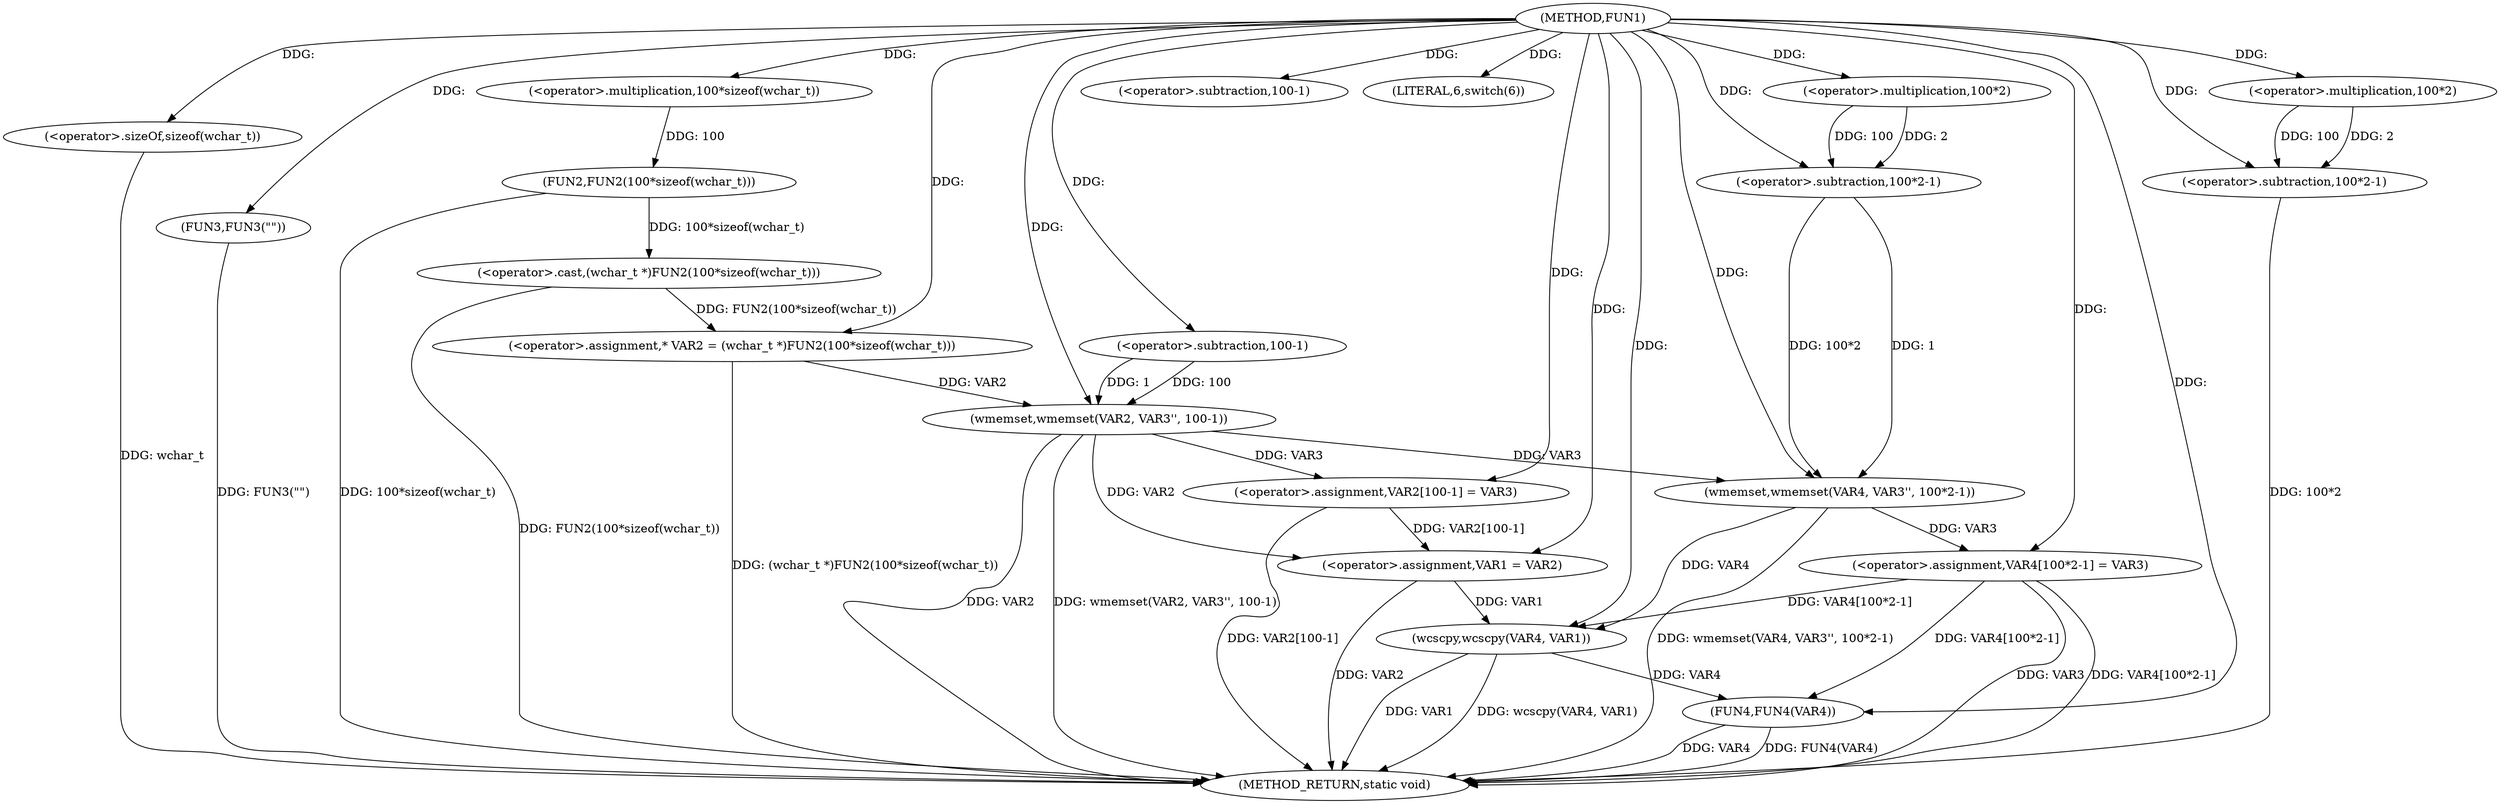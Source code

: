 digraph FUN1 {  
"1000100" [label = "(METHOD,FUN1)" ]
"1000162" [label = "(METHOD_RETURN,static void)" ]
"1000104" [label = "(<operator>.assignment,* VAR2 = (wchar_t *)FUN2(100*sizeof(wchar_t)))" ]
"1000106" [label = "(<operator>.cast,(wchar_t *)FUN2(100*sizeof(wchar_t)))" ]
"1000108" [label = "(FUN2,FUN2(100*sizeof(wchar_t)))" ]
"1000109" [label = "(<operator>.multiplication,100*sizeof(wchar_t))" ]
"1000111" [label = "(<operator>.sizeOf,sizeof(wchar_t))" ]
"1000113" [label = "(wmemset,wmemset(VAR2, VAR3'', 100-1))" ]
"1000116" [label = "(<operator>.subtraction,100-1)" ]
"1000119" [label = "(<operator>.assignment,VAR2[100-1] = VAR3)" ]
"1000122" [label = "(<operator>.subtraction,100-1)" ]
"1000127" [label = "(LITERAL,6,switch(6))" ]
"1000130" [label = "(<operator>.assignment,VAR1 = VAR2)" ]
"1000135" [label = "(FUN3,FUN3(\"\"))" ]
"1000140" [label = "(wmemset,wmemset(VAR4, VAR3'', 100*2-1))" ]
"1000143" [label = "(<operator>.subtraction,100*2-1)" ]
"1000144" [label = "(<operator>.multiplication,100*2)" ]
"1000148" [label = "(<operator>.assignment,VAR4[100*2-1] = VAR3)" ]
"1000151" [label = "(<operator>.subtraction,100*2-1)" ]
"1000152" [label = "(<operator>.multiplication,100*2)" ]
"1000157" [label = "(wcscpy,wcscpy(VAR4, VAR1))" ]
"1000160" [label = "(FUN4,FUN4(VAR4))" ]
  "1000157" -> "1000162"  [ label = "DDG: VAR1"] 
  "1000106" -> "1000162"  [ label = "DDG: FUN2(100*sizeof(wchar_t))"] 
  "1000157" -> "1000162"  [ label = "DDG: wcscpy(VAR4, VAR1)"] 
  "1000130" -> "1000162"  [ label = "DDG: VAR2"] 
  "1000111" -> "1000162"  [ label = "DDG: wchar_t"] 
  "1000148" -> "1000162"  [ label = "DDG: VAR3"] 
  "1000113" -> "1000162"  [ label = "DDG: VAR2"] 
  "1000160" -> "1000162"  [ label = "DDG: FUN4(VAR4)"] 
  "1000140" -> "1000162"  [ label = "DDG: wmemset(VAR4, VAR3'', 100*2-1)"] 
  "1000151" -> "1000162"  [ label = "DDG: 100*2"] 
  "1000148" -> "1000162"  [ label = "DDG: VAR4[100*2-1]"] 
  "1000135" -> "1000162"  [ label = "DDG: FUN3(\"\")"] 
  "1000113" -> "1000162"  [ label = "DDG: wmemset(VAR2, VAR3'', 100-1)"] 
  "1000119" -> "1000162"  [ label = "DDG: VAR2[100-1]"] 
  "1000160" -> "1000162"  [ label = "DDG: VAR4"] 
  "1000104" -> "1000162"  [ label = "DDG: (wchar_t *)FUN2(100*sizeof(wchar_t))"] 
  "1000108" -> "1000162"  [ label = "DDG: 100*sizeof(wchar_t)"] 
  "1000106" -> "1000104"  [ label = "DDG: FUN2(100*sizeof(wchar_t))"] 
  "1000100" -> "1000104"  [ label = "DDG: "] 
  "1000108" -> "1000106"  [ label = "DDG: 100*sizeof(wchar_t)"] 
  "1000109" -> "1000108"  [ label = "DDG: 100"] 
  "1000100" -> "1000109"  [ label = "DDG: "] 
  "1000100" -> "1000111"  [ label = "DDG: "] 
  "1000104" -> "1000113"  [ label = "DDG: VAR2"] 
  "1000100" -> "1000113"  [ label = "DDG: "] 
  "1000116" -> "1000113"  [ label = "DDG: 100"] 
  "1000116" -> "1000113"  [ label = "DDG: 1"] 
  "1000100" -> "1000116"  [ label = "DDG: "] 
  "1000113" -> "1000119"  [ label = "DDG: VAR3"] 
  "1000100" -> "1000119"  [ label = "DDG: "] 
  "1000100" -> "1000122"  [ label = "DDG: "] 
  "1000100" -> "1000127"  [ label = "DDG: "] 
  "1000113" -> "1000130"  [ label = "DDG: VAR2"] 
  "1000119" -> "1000130"  [ label = "DDG: VAR2[100-1]"] 
  "1000100" -> "1000130"  [ label = "DDG: "] 
  "1000100" -> "1000135"  [ label = "DDG: "] 
  "1000100" -> "1000140"  [ label = "DDG: "] 
  "1000113" -> "1000140"  [ label = "DDG: VAR3"] 
  "1000143" -> "1000140"  [ label = "DDG: 100*2"] 
  "1000143" -> "1000140"  [ label = "DDG: 1"] 
  "1000144" -> "1000143"  [ label = "DDG: 100"] 
  "1000144" -> "1000143"  [ label = "DDG: 2"] 
  "1000100" -> "1000144"  [ label = "DDG: "] 
  "1000100" -> "1000143"  [ label = "DDG: "] 
  "1000140" -> "1000148"  [ label = "DDG: VAR3"] 
  "1000100" -> "1000148"  [ label = "DDG: "] 
  "1000152" -> "1000151"  [ label = "DDG: 100"] 
  "1000152" -> "1000151"  [ label = "DDG: 2"] 
  "1000100" -> "1000152"  [ label = "DDG: "] 
  "1000100" -> "1000151"  [ label = "DDG: "] 
  "1000140" -> "1000157"  [ label = "DDG: VAR4"] 
  "1000148" -> "1000157"  [ label = "DDG: VAR4[100*2-1]"] 
  "1000100" -> "1000157"  [ label = "DDG: "] 
  "1000130" -> "1000157"  [ label = "DDG: VAR1"] 
  "1000157" -> "1000160"  [ label = "DDG: VAR4"] 
  "1000148" -> "1000160"  [ label = "DDG: VAR4[100*2-1]"] 
  "1000100" -> "1000160"  [ label = "DDG: "] 
}

